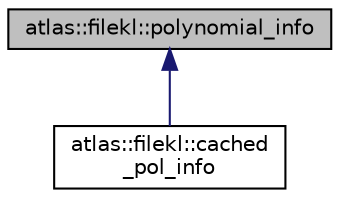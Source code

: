 digraph "atlas::filekl::polynomial_info"
{
  edge [fontname="Helvetica",fontsize="10",labelfontname="Helvetica",labelfontsize="10"];
  node [fontname="Helvetica",fontsize="10",shape=record];
  Node1 [label="atlas::filekl::polynomial_info",height=0.2,width=0.4,color="black", fillcolor="grey75", style="filled", fontcolor="black"];
  Node1 -> Node2 [dir="back",color="midnightblue",fontsize="10",style="solid",fontname="Helvetica"];
  Node2 [label="atlas::filekl::cached\l_pol_info",height=0.2,width=0.4,color="black", fillcolor="white", style="filled",URL="$classatlas_1_1filekl_1_1cached__pol__info.html"];
}
